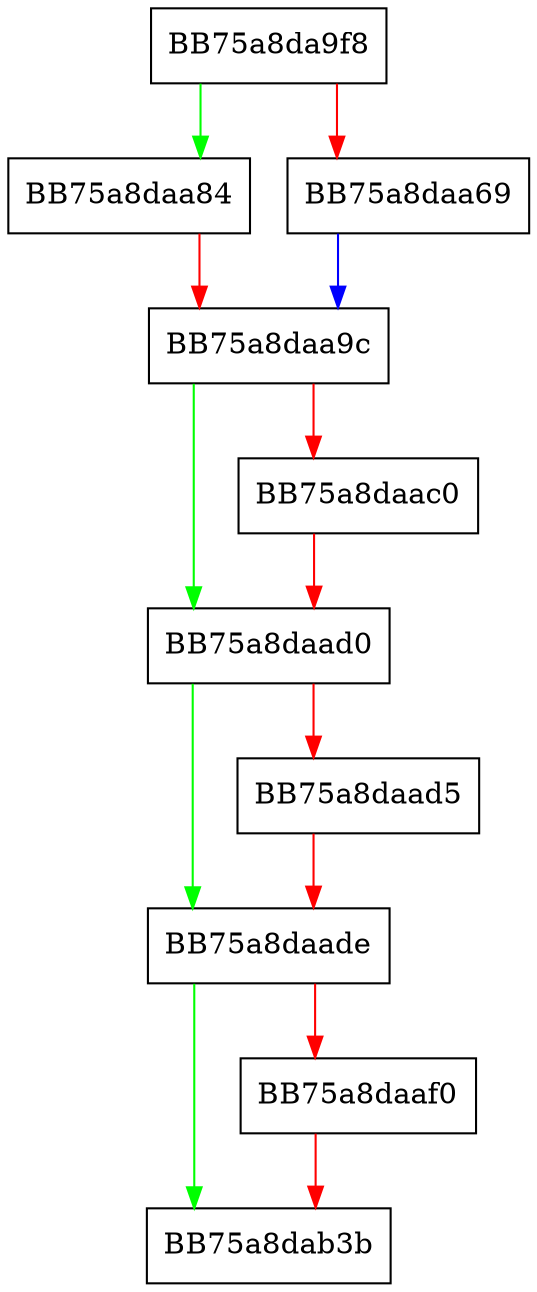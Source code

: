 digraph create_status_json_notification {
  node [shape="box"];
  graph [splines=ortho];
  BB75a8da9f8 -> BB75a8daa84 [color="green"];
  BB75a8da9f8 -> BB75a8daa69 [color="red"];
  BB75a8daa69 -> BB75a8daa9c [color="blue"];
  BB75a8daa84 -> BB75a8daa9c [color="red"];
  BB75a8daa9c -> BB75a8daad0 [color="green"];
  BB75a8daa9c -> BB75a8daac0 [color="red"];
  BB75a8daac0 -> BB75a8daad0 [color="red"];
  BB75a8daad0 -> BB75a8daade [color="green"];
  BB75a8daad0 -> BB75a8daad5 [color="red"];
  BB75a8daad5 -> BB75a8daade [color="red"];
  BB75a8daade -> BB75a8dab3b [color="green"];
  BB75a8daade -> BB75a8daaf0 [color="red"];
  BB75a8daaf0 -> BB75a8dab3b [color="red"];
}
